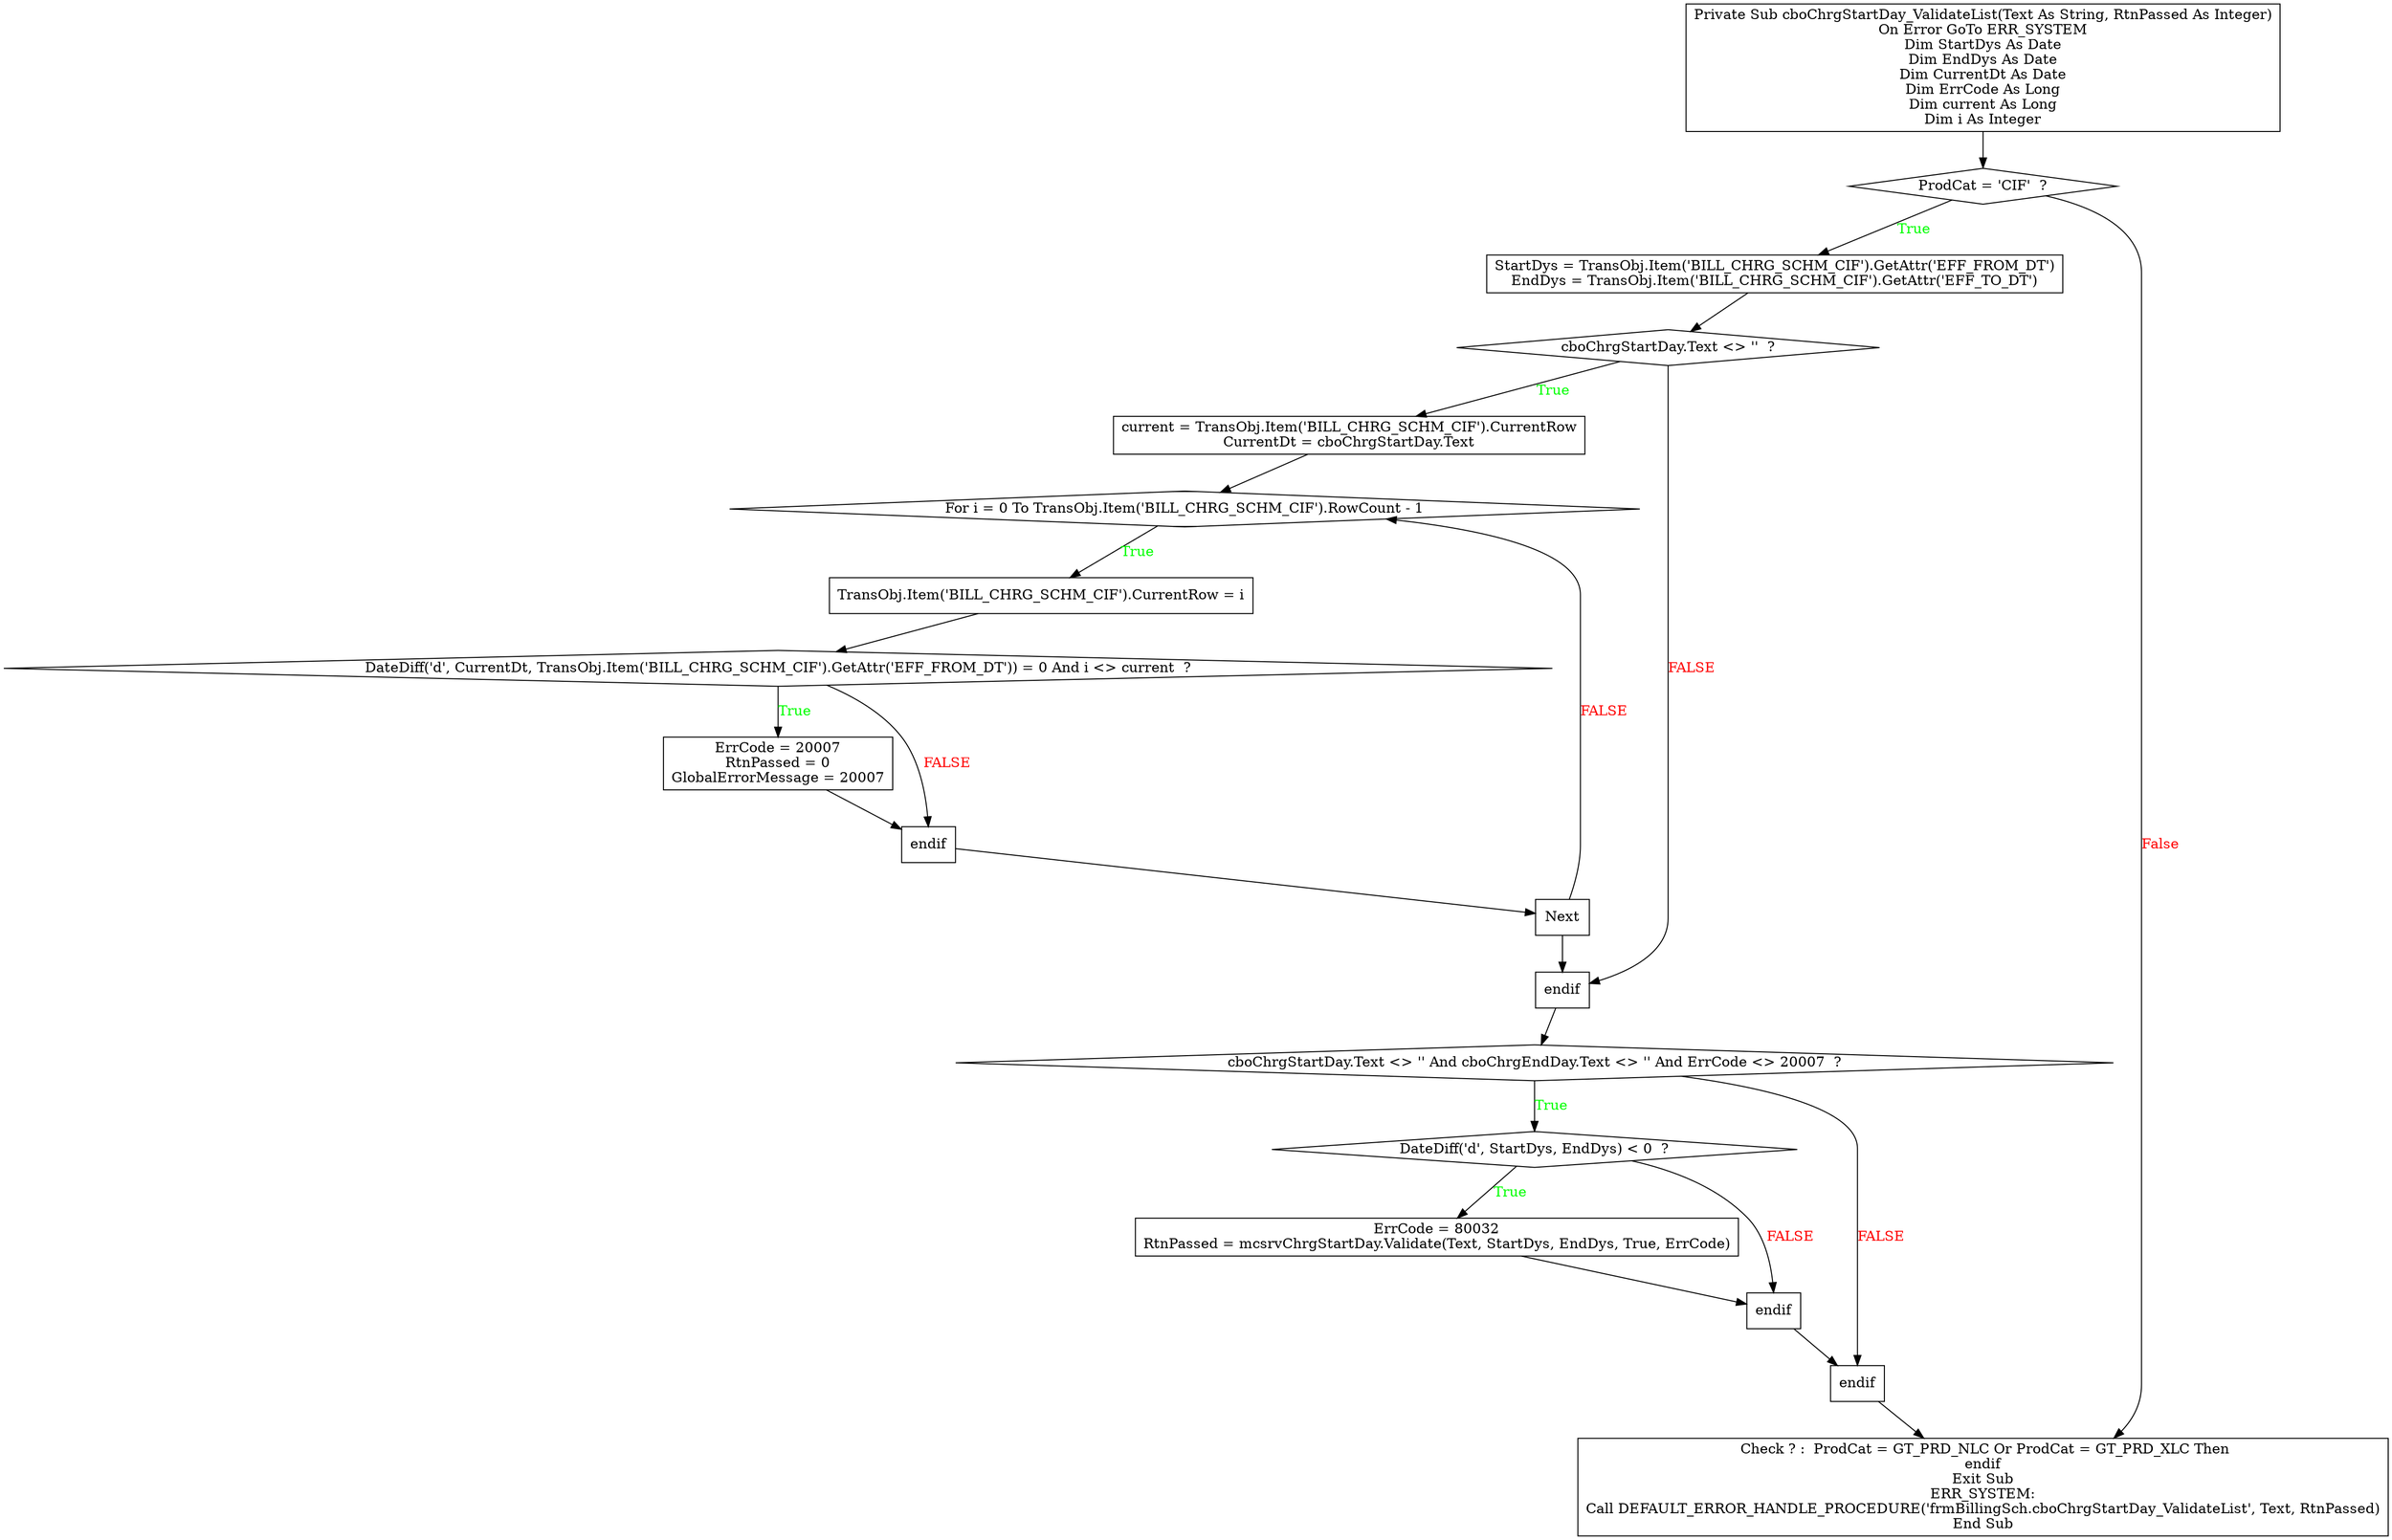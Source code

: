 digraph G{
Node_1 [ label ="Private Sub cboChrgStartDay_ValidateList(Text As String, RtnPassed As Integer)\nOn Error GoTo ERR_SYSTEM\nDim StartDys As Date\nDim EndDys As Date\nDim CurrentDt As Date\nDim ErrCode As Long\nDim current As Long\nDim i As Integer",shape="box"];
Node_2 [ label ="ProdCat = 'CIF'  ?",shape="diamond"];
Node_3 [ label ="StartDys = TransObj.Item('BILL_CHRG_SCHM_CIF').GetAttr('EFF_FROM_DT')\nEndDys = TransObj.Item('BILL_CHRG_SCHM_CIF').GetAttr('EFF_TO_DT')",shape="box"];
Node_4 [ label ="cboChrgStartDay.Text <> ''  ?",shape="diamond"];
Node_5 [ label ="current = TransObj.Item('BILL_CHRG_SCHM_CIF').CurrentRow\nCurrentDt = cboChrgStartDay.Text",shape="box"];
Node_6 [ label ="For i = 0 To TransObj.Item('BILL_CHRG_SCHM_CIF').RowCount - 1",shape="Mdiamond"];
Node_7 [ label ="TransObj.Item('BILL_CHRG_SCHM_CIF').CurrentRow = i",shape="box"];
Node_8 [ label ="DateDiff('d', CurrentDt, TransObj.Item('BILL_CHRG_SCHM_CIF').GetAttr('EFF_FROM_DT')) = 0 And i <> current  ?",shape="diamond"];
Node_9 [ label ="ErrCode = 20007\nRtnPassed = 0\nGlobalErrorMessage = 20007",shape="box"];
Node_10 [ label ="endif",shape="box"];
Node_11 [ label ="Next",shape="box"];
Node_12 [ label ="endif",shape="box"];
Node_13 [ label ="cboChrgStartDay.Text <> '' And cboChrgEndDay.Text <> '' And ErrCode <> 20007  ?",shape="diamond"];
Node_14 [ label ="DateDiff('d', StartDys, EndDys) < 0  ?",shape="diamond"];
Node_15 [ label ="ErrCode = 80032\nRtnPassed = mcsrvChrgStartDay.Validate(Text, StartDys, EndDys, True, ErrCode)",shape="box"];
Node_16 [ label ="endif",shape="box"];
Node_17 [ label ="endif",shape="box"];
Node_18 [ label =" Check ? :  ProdCat = GT_PRD_NLC Or ProdCat = GT_PRD_XLC Then\nendif\nExit Sub\nERR_SYSTEM:\nCall DEFAULT_ERROR_HANDLE_PROCEDURE('frmBillingSch.cboChrgStartDay_ValidateList', Text, RtnPassed)\nEnd Sub",shape="box"];
Node_2 -> Node_3 [label="True",fontcolor="GREEN"];
Node_1 -> Node_2;
Node_4 -> Node_5 [label="True",fontcolor="GREEN"];
Node_3 -> Node_4;
Node_6 -> Node_7 [label="True",fontcolor="GREEN"];
Node_5 -> Node_6;
Node_8 -> Node_9 [label="True",fontcolor="GREEN"];
Node_7 -> Node_8;
Node_8 -> Node_10 [label="FALSE",fontcolor="RED"];
Node_9 -> Node_10;
Node_11 -> Node_6 [label="FALSE",fontcolor="RED"];
Node_11 -> Node_12;
Node_10 -> Node_11;
Node_4 -> Node_12 [label="FALSE",fontcolor="RED"];
Node_13 -> Node_14 [label="True",fontcolor="GREEN"];
Node_12 -> Node_13;
Node_14 -> Node_15 [label="True",fontcolor="GREEN"];
Node_14 -> Node_16 [label="FALSE",fontcolor="RED"];
Node_15 -> Node_16;
Node_13 -> Node_17 [label="FALSE",fontcolor="RED"];
Node_16 -> Node_17;
Node_2 -> Node_18 [label="False",fontcolor="RED"];
Node_17 -> Node_18;
}
